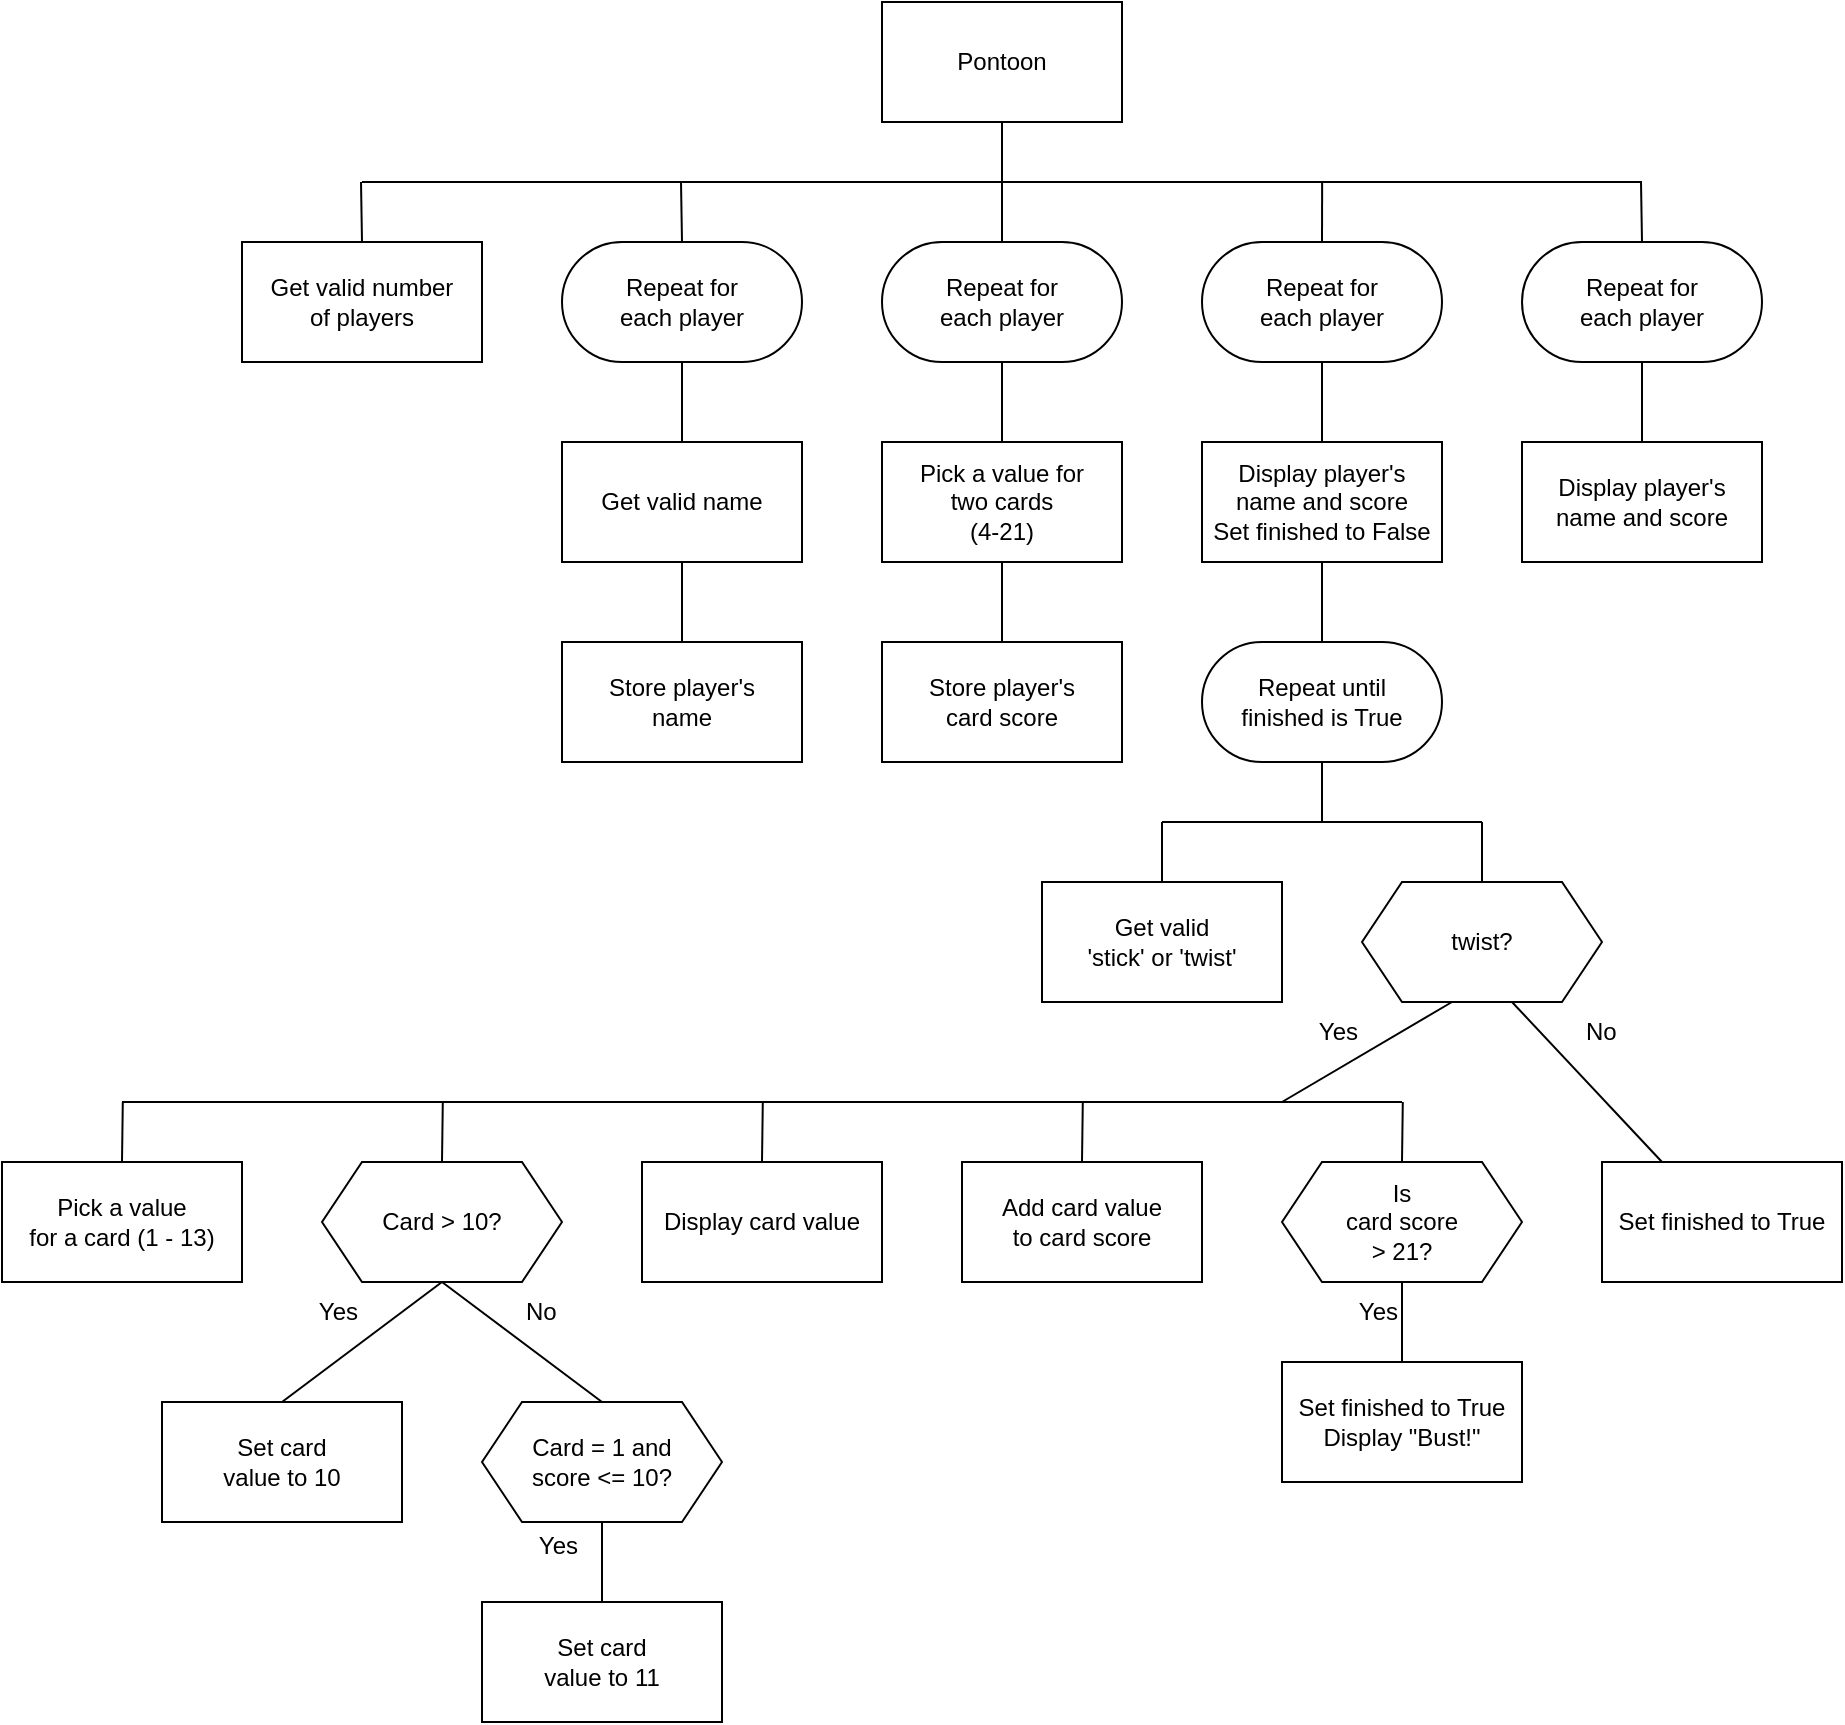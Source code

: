 <mxfile version="24.7.17">
  <diagram name="sd2" id="Cqxg87iTtP6EbldI1dy2">
    <mxGraphModel dx="794" dy="519" grid="1" gridSize="10" guides="1" tooltips="1" connect="1" arrows="1" fold="1" page="1" pageScale="1" pageWidth="1169" pageHeight="827" math="0" shadow="0">
      <root>
        <mxCell id="YYdIqWu0XJPtPmmvYkwn-0" />
        <mxCell id="YYdIqWu0XJPtPmmvYkwn-1" parent="YYdIqWu0XJPtPmmvYkwn-0" />
        <mxCell id="YYdIqWu0XJPtPmmvYkwn-2" style="edgeStyle=none;shape=connector;rounded=0;orthogonalLoop=1;jettySize=auto;html=1;exitX=0.5;exitY=1;exitDx=0;exitDy=0;entryX=0.5;entryY=0;entryDx=0;entryDy=0;labelBackgroundColor=default;strokeColor=default;fontFamily=Helvetica;fontSize=11;fontColor=default;endArrow=none;endFill=0;" parent="YYdIqWu0XJPtPmmvYkwn-1" source="YYdIqWu0XJPtPmmvYkwn-3" target="YYdIqWu0XJPtPmmvYkwn-13" edge="1">
          <mxGeometry relative="1" as="geometry" />
        </mxCell>
        <mxCell id="YYdIqWu0XJPtPmmvYkwn-3" value="Pontoon" style="rounded=0;whiteSpace=wrap;html=1;" parent="YYdIqWu0XJPtPmmvYkwn-1" vertex="1">
          <mxGeometry x="600" y="40" width="120" height="60" as="geometry" />
        </mxCell>
        <mxCell id="YYdIqWu0XJPtPmmvYkwn-4" style="edgeStyle=none;shape=connector;rounded=0;orthogonalLoop=1;jettySize=auto;html=1;exitX=0.5;exitY=0;exitDx=0;exitDy=0;labelBackgroundColor=default;strokeColor=default;fontFamily=Helvetica;fontSize=11;fontColor=default;endArrow=none;endFill=0;" parent="YYdIqWu0XJPtPmmvYkwn-1" source="YYdIqWu0XJPtPmmvYkwn-5" edge="1">
          <mxGeometry relative="1" as="geometry">
            <mxPoint x="339.5" y="130" as="targetPoint" />
          </mxGeometry>
        </mxCell>
        <mxCell id="YYdIqWu0XJPtPmmvYkwn-5" value="Get valid number&lt;br&gt;of players" style="rounded=0;whiteSpace=wrap;html=1;" parent="YYdIqWu0XJPtPmmvYkwn-1" vertex="1">
          <mxGeometry x="280" y="160" width="120" height="60" as="geometry" />
        </mxCell>
        <mxCell id="YYdIqWu0XJPtPmmvYkwn-6" style="rounded=0;orthogonalLoop=1;jettySize=auto;html=1;exitX=0.5;exitY=1;exitDx=0;exitDy=0;entryX=0.5;entryY=0;entryDx=0;entryDy=0;endArrow=none;endFill=0;" parent="YYdIqWu0XJPtPmmvYkwn-1" source="YYdIqWu0XJPtPmmvYkwn-8" target="YYdIqWu0XJPtPmmvYkwn-10" edge="1">
          <mxGeometry relative="1" as="geometry" />
        </mxCell>
        <mxCell id="YYdIqWu0XJPtPmmvYkwn-7" style="edgeStyle=none;shape=connector;rounded=0;orthogonalLoop=1;jettySize=auto;html=1;exitX=0.5;exitY=0;exitDx=0;exitDy=0;labelBackgroundColor=default;strokeColor=default;fontFamily=Helvetica;fontSize=11;fontColor=default;endArrow=none;endFill=0;" parent="YYdIqWu0XJPtPmmvYkwn-1" source="YYdIqWu0XJPtPmmvYkwn-8" edge="1">
          <mxGeometry relative="1" as="geometry">
            <mxPoint x="499.5" y="130" as="targetPoint" />
          </mxGeometry>
        </mxCell>
        <mxCell id="YYdIqWu0XJPtPmmvYkwn-8" value="Repeat for&lt;br&gt;each player" style="rounded=1;whiteSpace=wrap;html=1;arcSize=50;" parent="YYdIqWu0XJPtPmmvYkwn-1" vertex="1">
          <mxGeometry x="440" y="160" width="120" height="60" as="geometry" />
        </mxCell>
        <mxCell id="YYdIqWu0XJPtPmmvYkwn-9" style="edgeStyle=none;shape=connector;rounded=0;orthogonalLoop=1;jettySize=auto;html=1;exitX=0.5;exitY=1;exitDx=0;exitDy=0;entryX=0.5;entryY=0;entryDx=0;entryDy=0;labelBackgroundColor=default;strokeColor=default;fontFamily=Helvetica;fontSize=11;fontColor=default;endArrow=none;endFill=0;" parent="YYdIqWu0XJPtPmmvYkwn-1" source="YYdIqWu0XJPtPmmvYkwn-10" target="YYdIqWu0XJPtPmmvYkwn-11" edge="1">
          <mxGeometry relative="1" as="geometry" />
        </mxCell>
        <mxCell id="YYdIqWu0XJPtPmmvYkwn-10" value="Get valid name" style="rounded=0;whiteSpace=wrap;html=1;" parent="YYdIqWu0XJPtPmmvYkwn-1" vertex="1">
          <mxGeometry x="440" y="260" width="120" height="60" as="geometry" />
        </mxCell>
        <mxCell id="YYdIqWu0XJPtPmmvYkwn-11" value="Store player&#39;s&lt;br&gt;name" style="rounded=0;whiteSpace=wrap;html=1;" parent="YYdIqWu0XJPtPmmvYkwn-1" vertex="1">
          <mxGeometry x="440" y="360" width="120" height="60" as="geometry" />
        </mxCell>
        <mxCell id="YYdIqWu0XJPtPmmvYkwn-12" style="edgeStyle=none;shape=connector;rounded=0;orthogonalLoop=1;jettySize=auto;html=1;exitX=0.5;exitY=1;exitDx=0;exitDy=0;entryX=0.5;entryY=0;entryDx=0;entryDy=0;labelBackgroundColor=default;strokeColor=default;fontFamily=Helvetica;fontSize=11;fontColor=default;endArrow=none;endFill=0;" parent="YYdIqWu0XJPtPmmvYkwn-1" source="YYdIqWu0XJPtPmmvYkwn-13" target="YYdIqWu0XJPtPmmvYkwn-15" edge="1">
          <mxGeometry relative="1" as="geometry" />
        </mxCell>
        <mxCell id="YYdIqWu0XJPtPmmvYkwn-13" value="Repeat for&lt;br&gt;each player" style="rounded=1;whiteSpace=wrap;html=1;arcSize=50;" parent="YYdIqWu0XJPtPmmvYkwn-1" vertex="1">
          <mxGeometry x="600" y="160" width="120" height="60" as="geometry" />
        </mxCell>
        <mxCell id="YYdIqWu0XJPtPmmvYkwn-14" style="edgeStyle=none;shape=connector;rounded=0;orthogonalLoop=1;jettySize=auto;html=1;exitX=0.5;exitY=1;exitDx=0;exitDy=0;entryX=0.5;entryY=0;entryDx=0;entryDy=0;labelBackgroundColor=default;strokeColor=default;fontFamily=Helvetica;fontSize=11;fontColor=default;endArrow=none;endFill=0;" parent="YYdIqWu0XJPtPmmvYkwn-1" source="YYdIqWu0XJPtPmmvYkwn-15" target="YYdIqWu0XJPtPmmvYkwn-16" edge="1">
          <mxGeometry relative="1" as="geometry" />
        </mxCell>
        <mxCell id="YYdIqWu0XJPtPmmvYkwn-15" value="Pick a value for&lt;br&gt;two cards&lt;br&gt;(4-21)" style="rounded=0;whiteSpace=wrap;html=1;" parent="YYdIqWu0XJPtPmmvYkwn-1" vertex="1">
          <mxGeometry x="600" y="260" width="120" height="60" as="geometry" />
        </mxCell>
        <mxCell id="YYdIqWu0XJPtPmmvYkwn-16" value="Store player&#39;s&lt;br&gt;card score" style="rounded=0;whiteSpace=wrap;html=1;" parent="YYdIqWu0XJPtPmmvYkwn-1" vertex="1">
          <mxGeometry x="600" y="360" width="120" height="60" as="geometry" />
        </mxCell>
        <mxCell id="YYdIqWu0XJPtPmmvYkwn-17" style="edgeStyle=none;shape=connector;rounded=0;orthogonalLoop=1;jettySize=auto;html=1;exitX=0.5;exitY=1;exitDx=0;exitDy=0;entryX=0.5;entryY=0;entryDx=0;entryDy=0;labelBackgroundColor=default;strokeColor=default;fontFamily=Helvetica;fontSize=11;fontColor=default;endArrow=none;endFill=0;" parent="YYdIqWu0XJPtPmmvYkwn-1" source="YYdIqWu0XJPtPmmvYkwn-19" target="YYdIqWu0XJPtPmmvYkwn-21" edge="1">
          <mxGeometry relative="1" as="geometry" />
        </mxCell>
        <mxCell id="YYdIqWu0XJPtPmmvYkwn-18" style="edgeStyle=none;shape=connector;rounded=0;orthogonalLoop=1;jettySize=auto;html=1;exitX=0.5;exitY=0;exitDx=0;exitDy=0;labelBackgroundColor=default;strokeColor=default;fontFamily=Helvetica;fontSize=11;fontColor=default;endArrow=none;endFill=0;" parent="YYdIqWu0XJPtPmmvYkwn-1" source="YYdIqWu0XJPtPmmvYkwn-19" edge="1">
          <mxGeometry relative="1" as="geometry">
            <mxPoint x="820.077" y="130" as="targetPoint" />
          </mxGeometry>
        </mxCell>
        <mxCell id="YYdIqWu0XJPtPmmvYkwn-19" value="Repeat for&lt;br&gt;each player" style="rounded=1;whiteSpace=wrap;html=1;arcSize=50;" parent="YYdIqWu0XJPtPmmvYkwn-1" vertex="1">
          <mxGeometry x="760" y="160" width="120" height="60" as="geometry" />
        </mxCell>
        <mxCell id="YYdIqWu0XJPtPmmvYkwn-20" style="edgeStyle=none;shape=connector;rounded=0;orthogonalLoop=1;jettySize=auto;html=1;exitX=0.5;exitY=1;exitDx=0;exitDy=0;entryX=0.5;entryY=0;entryDx=0;entryDy=0;labelBackgroundColor=default;strokeColor=default;fontFamily=Helvetica;fontSize=11;fontColor=default;endArrow=none;endFill=0;" parent="YYdIqWu0XJPtPmmvYkwn-1" source="YYdIqWu0XJPtPmmvYkwn-21" target="YYdIqWu0XJPtPmmvYkwn-23" edge="1">
          <mxGeometry relative="1" as="geometry" />
        </mxCell>
        <mxCell id="YYdIqWu0XJPtPmmvYkwn-21" value="Display player&#39;s&lt;br&gt;name and score&lt;div&gt;Set finished to False&lt;/div&gt;" style="rounded=0;whiteSpace=wrap;html=1;" parent="YYdIqWu0XJPtPmmvYkwn-1" vertex="1">
          <mxGeometry x="760" y="260" width="120" height="60" as="geometry" />
        </mxCell>
        <mxCell id="YYdIqWu0XJPtPmmvYkwn-22" style="edgeStyle=none;shape=connector;rounded=0;orthogonalLoop=1;jettySize=auto;html=1;exitX=0.5;exitY=1;exitDx=0;exitDy=0;labelBackgroundColor=default;strokeColor=default;fontFamily=Helvetica;fontSize=11;fontColor=default;endArrow=none;endFill=0;" parent="YYdIqWu0XJPtPmmvYkwn-1" source="YYdIqWu0XJPtPmmvYkwn-23" edge="1">
          <mxGeometry relative="1" as="geometry">
            <mxPoint x="820" y="450" as="targetPoint" />
          </mxGeometry>
        </mxCell>
        <mxCell id="YYdIqWu0XJPtPmmvYkwn-23" value="Repeat until&lt;br&gt;finished is True" style="rounded=1;whiteSpace=wrap;html=1;arcSize=50;" parent="YYdIqWu0XJPtPmmvYkwn-1" vertex="1">
          <mxGeometry x="760" y="360" width="120" height="60" as="geometry" />
        </mxCell>
        <mxCell id="YYdIqWu0XJPtPmmvYkwn-24" style="edgeStyle=none;shape=connector;rounded=0;orthogonalLoop=1;jettySize=auto;html=1;exitX=0.5;exitY=0;exitDx=0;exitDy=0;labelBackgroundColor=default;strokeColor=default;fontFamily=Helvetica;fontSize=11;fontColor=default;endArrow=none;endFill=0;" parent="YYdIqWu0XJPtPmmvYkwn-1" source="YYdIqWu0XJPtPmmvYkwn-25" edge="1">
          <mxGeometry relative="1" as="geometry">
            <mxPoint x="740" y="450" as="targetPoint" />
          </mxGeometry>
        </mxCell>
        <mxCell id="YYdIqWu0XJPtPmmvYkwn-25" value="Get valid&lt;br&gt;&#39;stick&#39; or &#39;twist&#39;" style="rounded=0;whiteSpace=wrap;html=1;" parent="YYdIqWu0XJPtPmmvYkwn-1" vertex="1">
          <mxGeometry x="680" y="480" width="120" height="60" as="geometry" />
        </mxCell>
        <mxCell id="YYdIqWu0XJPtPmmvYkwn-26" style="edgeStyle=none;shape=connector;rounded=0;orthogonalLoop=1;jettySize=auto;html=1;labelBackgroundColor=default;strokeColor=default;fontFamily=Helvetica;fontSize=11;fontColor=default;endArrow=none;endFill=0;exitX=0.375;exitY=1;exitDx=0;exitDy=0;" parent="YYdIqWu0XJPtPmmvYkwn-1" source="YYdIqWu0XJPtPmmvYkwn-28" edge="1">
          <mxGeometry relative="1" as="geometry">
            <mxPoint x="800" y="590" as="targetPoint" />
            <mxPoint x="890" y="580" as="sourcePoint" />
          </mxGeometry>
        </mxCell>
        <mxCell id="YYdIqWu0XJPtPmmvYkwn-27" style="edgeStyle=orthogonalEdgeStyle;rounded=0;orthogonalLoop=1;jettySize=auto;html=1;exitX=0.5;exitY=0;exitDx=0;exitDy=0;endArrow=none;endFill=0;" parent="YYdIqWu0XJPtPmmvYkwn-1" source="YYdIqWu0XJPtPmmvYkwn-28" edge="1">
          <mxGeometry relative="1" as="geometry">
            <mxPoint x="900" y="450" as="targetPoint" />
          </mxGeometry>
        </mxCell>
        <mxCell id="O8PprKsM1skhI8_brBI8-1" style="rounded=0;orthogonalLoop=1;jettySize=auto;html=1;exitX=0.625;exitY=1;exitDx=0;exitDy=0;entryX=0.25;entryY=0;entryDx=0;entryDy=0;endArrow=none;endFill=0;" parent="YYdIqWu0XJPtPmmvYkwn-1" source="YYdIqWu0XJPtPmmvYkwn-28" target="O8PprKsM1skhI8_brBI8-0" edge="1">
          <mxGeometry relative="1" as="geometry" />
        </mxCell>
        <mxCell id="YYdIqWu0XJPtPmmvYkwn-28" value="twist?" style="shape=hexagon;perimeter=hexagonPerimeter2;whiteSpace=wrap;html=1;fixedSize=1;" parent="YYdIqWu0XJPtPmmvYkwn-1" vertex="1">
          <mxGeometry x="840" y="480" width="120" height="60" as="geometry" />
        </mxCell>
        <mxCell id="YYdIqWu0XJPtPmmvYkwn-29" style="edgeStyle=none;shape=connector;rounded=0;orthogonalLoop=1;jettySize=auto;html=1;exitX=0.5;exitY=0;exitDx=0;exitDy=0;labelBackgroundColor=default;strokeColor=default;fontFamily=Helvetica;fontSize=11;fontColor=default;endArrow=none;endFill=0;" parent="YYdIqWu0XJPtPmmvYkwn-1" source="YYdIqWu0XJPtPmmvYkwn-30" edge="1">
          <mxGeometry relative="1" as="geometry">
            <mxPoint x="700.4" y="590" as="targetPoint" />
          </mxGeometry>
        </mxCell>
        <mxCell id="YYdIqWu0XJPtPmmvYkwn-30" value="Add card value&lt;br&gt;to card score" style="rounded=0;whiteSpace=wrap;html=1;" parent="YYdIqWu0XJPtPmmvYkwn-1" vertex="1">
          <mxGeometry x="640" y="620" width="120" height="60" as="geometry" />
        </mxCell>
        <mxCell id="YYdIqWu0XJPtPmmvYkwn-31" style="edgeStyle=none;shape=connector;rounded=0;orthogonalLoop=1;jettySize=auto;html=1;exitX=0.5;exitY=0;exitDx=0;exitDy=0;labelBackgroundColor=default;strokeColor=default;fontFamily=Helvetica;fontSize=11;fontColor=default;endArrow=none;endFill=0;" parent="YYdIqWu0XJPtPmmvYkwn-1" source="YYdIqWu0XJPtPmmvYkwn-32" edge="1">
          <mxGeometry relative="1" as="geometry">
            <mxPoint x="220.4" y="590" as="targetPoint" />
          </mxGeometry>
        </mxCell>
        <mxCell id="YYdIqWu0XJPtPmmvYkwn-32" value="Pick a value&lt;br&gt;for a card (1 - 13)" style="rounded=0;whiteSpace=wrap;html=1;" parent="YYdIqWu0XJPtPmmvYkwn-1" vertex="1">
          <mxGeometry x="160" y="620" width="120" height="60" as="geometry" />
        </mxCell>
        <mxCell id="YYdIqWu0XJPtPmmvYkwn-33" style="edgeStyle=none;shape=connector;rounded=0;orthogonalLoop=1;jettySize=auto;html=1;exitX=0.5;exitY=1;exitDx=0;exitDy=0;entryX=0.5;entryY=0;entryDx=0;entryDy=0;labelBackgroundColor=default;strokeColor=default;fontFamily=Helvetica;fontSize=11;fontColor=default;endArrow=none;endFill=0;" parent="YYdIqWu0XJPtPmmvYkwn-1" source="YYdIqWu0XJPtPmmvYkwn-35" target="YYdIqWu0XJPtPmmvYkwn-36" edge="1">
          <mxGeometry relative="1" as="geometry" />
        </mxCell>
        <mxCell id="YYdIqWu0XJPtPmmvYkwn-34" style="edgeStyle=none;shape=connector;rounded=0;orthogonalLoop=1;jettySize=auto;html=1;exitX=0.5;exitY=0;exitDx=0;exitDy=0;labelBackgroundColor=default;strokeColor=default;fontFamily=Helvetica;fontSize=11;fontColor=default;endArrow=none;endFill=0;" parent="YYdIqWu0XJPtPmmvYkwn-1" source="YYdIqWu0XJPtPmmvYkwn-35" edge="1">
          <mxGeometry relative="1" as="geometry">
            <mxPoint x="380.4" y="590" as="targetPoint" />
          </mxGeometry>
        </mxCell>
        <mxCell id="Y-HUip0BPCbZlhrIMLS2-1" style="rounded=0;orthogonalLoop=1;jettySize=auto;html=1;exitX=0.5;exitY=1;exitDx=0;exitDy=0;entryX=0.5;entryY=0;entryDx=0;entryDy=0;endArrow=none;endFill=0;" parent="YYdIqWu0XJPtPmmvYkwn-1" source="YYdIqWu0XJPtPmmvYkwn-35" target="Y-HUip0BPCbZlhrIMLS2-0" edge="1">
          <mxGeometry relative="1" as="geometry" />
        </mxCell>
        <mxCell id="YYdIqWu0XJPtPmmvYkwn-35" value="Card &amp;gt; 10?" style="shape=hexagon;perimeter=hexagonPerimeter2;whiteSpace=wrap;html=1;fixedSize=1;" parent="YYdIqWu0XJPtPmmvYkwn-1" vertex="1">
          <mxGeometry x="320" y="620" width="120" height="60" as="geometry" />
        </mxCell>
        <mxCell id="YYdIqWu0XJPtPmmvYkwn-36" value="Set card&lt;br&gt;value to 10" style="rounded=0;whiteSpace=wrap;html=1;" parent="YYdIqWu0XJPtPmmvYkwn-1" vertex="1">
          <mxGeometry x="240" y="740" width="120" height="60" as="geometry" />
        </mxCell>
        <mxCell id="YYdIqWu0XJPtPmmvYkwn-37" style="edgeStyle=none;shape=connector;rounded=0;orthogonalLoop=1;jettySize=auto;html=1;exitX=0.5;exitY=1;exitDx=0;exitDy=0;entryX=0.5;entryY=0;entryDx=0;entryDy=0;labelBackgroundColor=default;strokeColor=default;fontFamily=Helvetica;fontSize=11;fontColor=default;endArrow=none;endFill=0;" parent="YYdIqWu0XJPtPmmvYkwn-1" source="YYdIqWu0XJPtPmmvYkwn-39" target="YYdIqWu0XJPtPmmvYkwn-40" edge="1">
          <mxGeometry relative="1" as="geometry" />
        </mxCell>
        <mxCell id="YYdIqWu0XJPtPmmvYkwn-38" style="edgeStyle=none;shape=connector;rounded=0;orthogonalLoop=1;jettySize=auto;html=1;exitX=0.5;exitY=0;exitDx=0;exitDy=0;labelBackgroundColor=default;strokeColor=default;fontFamily=Helvetica;fontSize=11;fontColor=default;endArrow=none;endFill=0;" parent="YYdIqWu0XJPtPmmvYkwn-1" source="YYdIqWu0XJPtPmmvYkwn-39" edge="1">
          <mxGeometry relative="1" as="geometry">
            <mxPoint x="860.4" y="590" as="targetPoint" />
          </mxGeometry>
        </mxCell>
        <mxCell id="YYdIqWu0XJPtPmmvYkwn-39" value="Is&lt;div&gt;card score&lt;/div&gt;&lt;div&gt;&amp;gt; 21?&lt;/div&gt;" style="shape=hexagon;perimeter=hexagonPerimeter2;whiteSpace=wrap;html=1;fixedSize=1;" parent="YYdIqWu0XJPtPmmvYkwn-1" vertex="1">
          <mxGeometry x="800" y="620" width="120" height="60" as="geometry" />
        </mxCell>
        <mxCell id="YYdIqWu0XJPtPmmvYkwn-40" value="Set finished to True&lt;div&gt;Display &quot;Bust!&quot;&lt;/div&gt;" style="rounded=0;whiteSpace=wrap;html=1;" parent="YYdIqWu0XJPtPmmvYkwn-1" vertex="1">
          <mxGeometry x="800" y="720" width="120" height="60" as="geometry" />
        </mxCell>
        <mxCell id="YYdIqWu0XJPtPmmvYkwn-41" style="edgeStyle=none;shape=connector;rounded=0;orthogonalLoop=1;jettySize=auto;html=1;exitX=0.5;exitY=1;exitDx=0;exitDy=0;entryX=0.5;entryY=0;entryDx=0;entryDy=0;labelBackgroundColor=default;strokeColor=default;fontFamily=Helvetica;fontSize=11;fontColor=default;endArrow=none;endFill=0;" parent="YYdIqWu0XJPtPmmvYkwn-1" source="YYdIqWu0XJPtPmmvYkwn-43" target="YYdIqWu0XJPtPmmvYkwn-44" edge="1">
          <mxGeometry relative="1" as="geometry" />
        </mxCell>
        <mxCell id="YYdIqWu0XJPtPmmvYkwn-42" style="edgeStyle=none;shape=connector;rounded=0;orthogonalLoop=1;jettySize=auto;html=1;exitX=0.5;exitY=0;exitDx=0;exitDy=0;labelBackgroundColor=default;strokeColor=default;fontFamily=Helvetica;fontSize=11;fontColor=default;endArrow=none;endFill=0;" parent="YYdIqWu0XJPtPmmvYkwn-1" source="YYdIqWu0XJPtPmmvYkwn-43" edge="1">
          <mxGeometry relative="1" as="geometry">
            <mxPoint x="979.5" y="130" as="targetPoint" />
          </mxGeometry>
        </mxCell>
        <mxCell id="YYdIqWu0XJPtPmmvYkwn-43" value="Repeat for&lt;br&gt;each player" style="rounded=1;whiteSpace=wrap;html=1;arcSize=50;" parent="YYdIqWu0XJPtPmmvYkwn-1" vertex="1">
          <mxGeometry x="920" y="160" width="120" height="60" as="geometry" />
        </mxCell>
        <mxCell id="YYdIqWu0XJPtPmmvYkwn-44" value="Display player&#39;s&lt;br&gt;name and score" style="rounded=0;whiteSpace=wrap;html=1;" parent="YYdIqWu0XJPtPmmvYkwn-1" vertex="1">
          <mxGeometry x="920" y="260" width="120" height="60" as="geometry" />
        </mxCell>
        <mxCell id="YYdIqWu0XJPtPmmvYkwn-45" value="" style="endArrow=none;html=1;rounded=0;labelBackgroundColor=default;strokeColor=default;fontFamily=Helvetica;fontSize=11;fontColor=default;shape=connector;" parent="YYdIqWu0XJPtPmmvYkwn-1" edge="1">
          <mxGeometry width="50" height="50" relative="1" as="geometry">
            <mxPoint x="220" y="590" as="sourcePoint" />
            <mxPoint x="860" y="590" as="targetPoint" />
          </mxGeometry>
        </mxCell>
        <mxCell id="YYdIqWu0XJPtPmmvYkwn-46" value="" style="endArrow=none;html=1;rounded=0;labelBackgroundColor=default;strokeColor=default;fontFamily=Helvetica;fontSize=11;fontColor=default;shape=connector;" parent="YYdIqWu0XJPtPmmvYkwn-1" edge="1">
          <mxGeometry width="50" height="50" relative="1" as="geometry">
            <mxPoint x="740" y="450" as="sourcePoint" />
            <mxPoint x="900" y="450" as="targetPoint" />
          </mxGeometry>
        </mxCell>
        <mxCell id="YYdIqWu0XJPtPmmvYkwn-47" value="" style="endArrow=none;html=1;rounded=0;labelBackgroundColor=default;strokeColor=default;fontFamily=Helvetica;fontSize=11;fontColor=default;shape=connector;" parent="YYdIqWu0XJPtPmmvYkwn-1" edge="1">
          <mxGeometry width="50" height="50" relative="1" as="geometry">
            <mxPoint x="340" y="130" as="sourcePoint" />
            <mxPoint x="980" y="130" as="targetPoint" />
          </mxGeometry>
        </mxCell>
        <mxCell id="YYdIqWu0XJPtPmmvYkwn-48" value="Yes" style="text;html=1;align=right;verticalAlign=middle;whiteSpace=wrap;rounded=0;" parent="YYdIqWu0XJPtPmmvYkwn-1" vertex="1">
          <mxGeometry x="800" y="540" width="40" height="30" as="geometry" />
        </mxCell>
        <mxCell id="YYdIqWu0XJPtPmmvYkwn-49" value="Yes" style="text;html=1;align=right;verticalAlign=middle;whiteSpace=wrap;rounded=0;" parent="YYdIqWu0XJPtPmmvYkwn-1" vertex="1">
          <mxGeometry x="820" y="680" width="40" height="30" as="geometry" />
        </mxCell>
        <mxCell id="YYdIqWu0XJPtPmmvYkwn-50" value="Yes" style="text;html=1;align=right;verticalAlign=middle;whiteSpace=wrap;rounded=0;" parent="YYdIqWu0XJPtPmmvYkwn-1" vertex="1">
          <mxGeometry x="300" y="680" width="40" height="30" as="geometry" />
        </mxCell>
        <mxCell id="YYdIqWu0XJPtPmmvYkwn-51" style="edgeStyle=none;shape=connector;rounded=0;orthogonalLoop=1;jettySize=auto;html=1;exitX=0.5;exitY=0;exitDx=0;exitDy=0;labelBackgroundColor=default;strokeColor=default;fontFamily=Helvetica;fontSize=11;fontColor=default;endArrow=none;endFill=0;" parent="YYdIqWu0XJPtPmmvYkwn-1" source="YYdIqWu0XJPtPmmvYkwn-52" edge="1">
          <mxGeometry relative="1" as="geometry">
            <mxPoint x="540.4" y="590" as="targetPoint" />
          </mxGeometry>
        </mxCell>
        <mxCell id="YYdIqWu0XJPtPmmvYkwn-52" value="Display card value" style="rounded=0;whiteSpace=wrap;html=1;" parent="YYdIqWu0XJPtPmmvYkwn-1" vertex="1">
          <mxGeometry x="480" y="620" width="120" height="60" as="geometry" />
        </mxCell>
        <mxCell id="O8PprKsM1skhI8_brBI8-0" value="Set finished to True" style="rounded=0;whiteSpace=wrap;html=1;" parent="YYdIqWu0XJPtPmmvYkwn-1" vertex="1">
          <mxGeometry x="960" y="620" width="120" height="60" as="geometry" />
        </mxCell>
        <mxCell id="O8PprKsM1skhI8_brBI8-2" value="No" style="text;html=1;align=left;verticalAlign=middle;whiteSpace=wrap;rounded=0;" parent="YYdIqWu0XJPtPmmvYkwn-1" vertex="1">
          <mxGeometry x="950" y="540" width="40" height="30" as="geometry" />
        </mxCell>
        <mxCell id="Y-HUip0BPCbZlhrIMLS2-3" style="edgeStyle=orthogonalEdgeStyle;rounded=0;orthogonalLoop=1;jettySize=auto;html=1;exitX=0.5;exitY=1;exitDx=0;exitDy=0;entryX=0.5;entryY=0;entryDx=0;entryDy=0;endArrow=none;endFill=0;" parent="YYdIqWu0XJPtPmmvYkwn-1" source="Y-HUip0BPCbZlhrIMLS2-0" target="Y-HUip0BPCbZlhrIMLS2-2" edge="1">
          <mxGeometry relative="1" as="geometry" />
        </mxCell>
        <mxCell id="Y-HUip0BPCbZlhrIMLS2-0" value="Card = 1 and&lt;br&gt;score &amp;lt;= 10?" style="shape=hexagon;perimeter=hexagonPerimeter2;whiteSpace=wrap;html=1;fixedSize=1;" parent="YYdIqWu0XJPtPmmvYkwn-1" vertex="1">
          <mxGeometry x="400" y="740" width="120" height="60" as="geometry" />
        </mxCell>
        <mxCell id="Y-HUip0BPCbZlhrIMLS2-2" value="Set card&lt;br&gt;value to 11" style="rounded=0;whiteSpace=wrap;html=1;" parent="YYdIqWu0XJPtPmmvYkwn-1" vertex="1">
          <mxGeometry x="400" y="840" width="120" height="60" as="geometry" />
        </mxCell>
        <mxCell id="Y-HUip0BPCbZlhrIMLS2-4" value="No" style="text;html=1;align=left;verticalAlign=middle;whiteSpace=wrap;rounded=0;" parent="YYdIqWu0XJPtPmmvYkwn-1" vertex="1">
          <mxGeometry x="420" y="680" width="40" height="30" as="geometry" />
        </mxCell>
        <mxCell id="Y-HUip0BPCbZlhrIMLS2-5" value="Yes" style="text;html=1;align=right;verticalAlign=middle;whiteSpace=wrap;rounded=0;" parent="YYdIqWu0XJPtPmmvYkwn-1" vertex="1">
          <mxGeometry x="410" y="797" width="40" height="30" as="geometry" />
        </mxCell>
      </root>
    </mxGraphModel>
  </diagram>
</mxfile>
